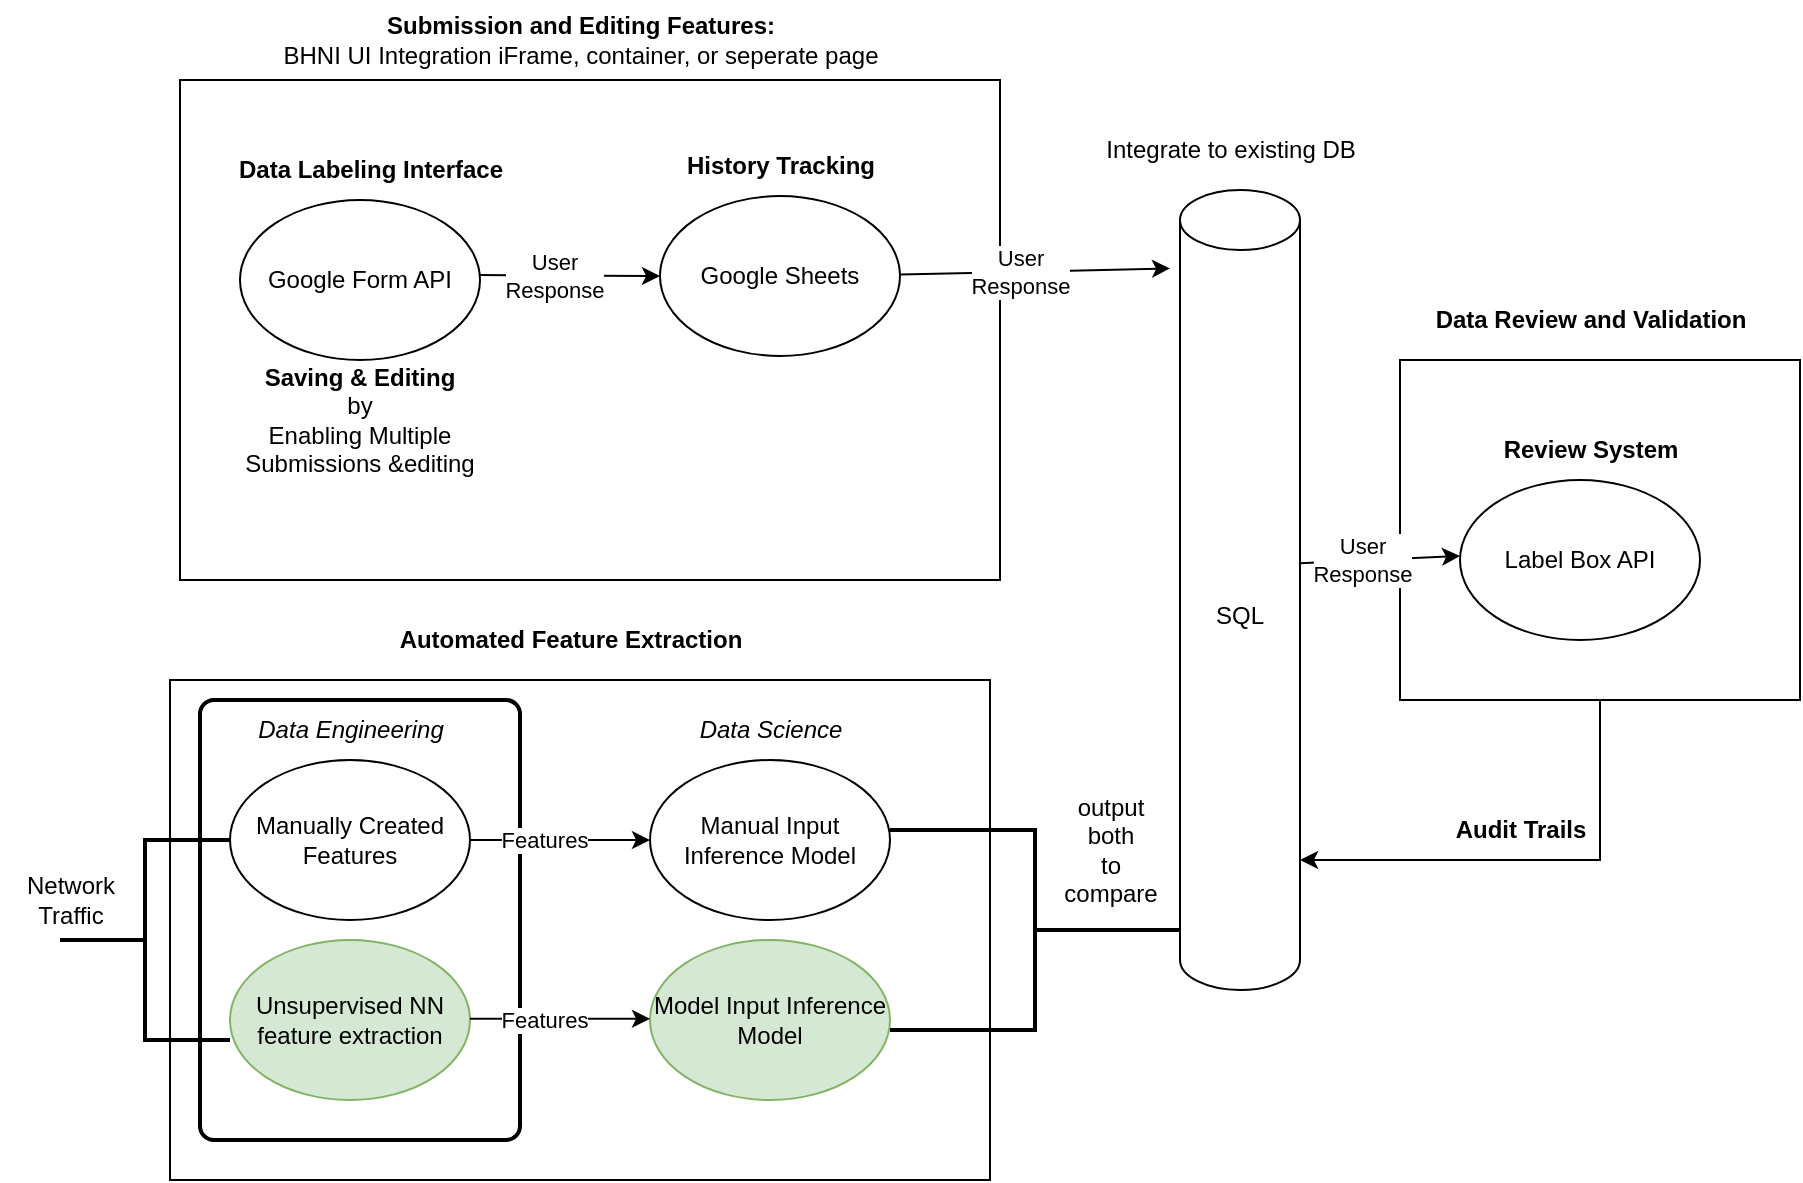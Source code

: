 <mxfile version="24.3.0" type="github">
  <diagram name="Page-1" id="hcnmkAo3jxzkFrPqAq6J">
    <mxGraphModel dx="1363" dy="729" grid="1" gridSize="10" guides="1" tooltips="1" connect="1" arrows="1" fold="1" page="1" pageScale="1" pageWidth="850" pageHeight="1100" math="0" shadow="0">
      <root>
        <mxCell id="0" />
        <mxCell id="1" parent="0" />
        <mxCell id="d7Vhry_FzX0OIjKcNef5-62" style="edgeStyle=orthogonalEdgeStyle;rounded=0;orthogonalLoop=1;jettySize=auto;html=1;" edge="1" parent="1" source="d7Vhry_FzX0OIjKcNef5-34" target="d7Vhry_FzX0OIjKcNef5-47">
          <mxGeometry relative="1" as="geometry">
            <mxPoint x="730" y="460" as="targetPoint" />
            <Array as="points">
              <mxPoint x="800" y="450" />
            </Array>
          </mxGeometry>
        </mxCell>
        <mxCell id="d7Vhry_FzX0OIjKcNef5-34" value="" style="rounded=0;whiteSpace=wrap;html=1;" vertex="1" parent="1">
          <mxGeometry x="700" y="200" width="200" height="170" as="geometry" />
        </mxCell>
        <mxCell id="d7Vhry_FzX0OIjKcNef5-14" value="" style="rounded=0;whiteSpace=wrap;html=1;" vertex="1" parent="1">
          <mxGeometry x="85" y="360" width="410" height="250" as="geometry" />
        </mxCell>
        <mxCell id="d7Vhry_FzX0OIjKcNef5-29" value="" style="rounded=1;whiteSpace=wrap;html=1;absoluteArcSize=1;arcSize=14;strokeWidth=2;" vertex="1" parent="1">
          <mxGeometry x="100" y="370" width="160" height="220" as="geometry" />
        </mxCell>
        <mxCell id="d7Vhry_FzX0OIjKcNef5-5" value="" style="rounded=0;whiteSpace=wrap;html=1;" vertex="1" parent="1">
          <mxGeometry x="90" y="60" width="410" height="250" as="geometry" />
        </mxCell>
        <mxCell id="d7Vhry_FzX0OIjKcNef5-1" value="&lt;b&gt;Data Labeling Interface&lt;/b&gt;" style="text;html=1;align=center;verticalAlign=middle;resizable=0;points=[];autosize=1;strokeColor=none;fillColor=none;" vertex="1" parent="1">
          <mxGeometry x="105" y="90" width="160" height="30" as="geometry" />
        </mxCell>
        <mxCell id="d7Vhry_FzX0OIjKcNef5-2" value="Google Form API" style="ellipse;whiteSpace=wrap;html=1;" vertex="1" parent="1">
          <mxGeometry x="120" y="120" width="120" height="80" as="geometry" />
        </mxCell>
        <mxCell id="d7Vhry_FzX0OIjKcNef5-3" value="&lt;b&gt;History Tracking&lt;/b&gt;" style="text;html=1;align=center;verticalAlign=middle;resizable=0;points=[];autosize=1;strokeColor=none;fillColor=none;" vertex="1" parent="1">
          <mxGeometry x="330" y="88" width="120" height="30" as="geometry" />
        </mxCell>
        <mxCell id="d7Vhry_FzX0OIjKcNef5-4" value="Google Sheets" style="ellipse;whiteSpace=wrap;html=1;" vertex="1" parent="1">
          <mxGeometry x="330" y="118" width="120" height="80" as="geometry" />
        </mxCell>
        <mxCell id="d7Vhry_FzX0OIjKcNef5-6" value="&lt;b&gt;Submission and Editing Features:&lt;/b&gt;&lt;div&gt;BHNI UI Integration iFrame, container, or seperate page&lt;/div&gt;" style="text;html=1;align=center;verticalAlign=middle;resizable=0;points=[];autosize=1;strokeColor=none;fillColor=none;" vertex="1" parent="1">
          <mxGeometry x="130" y="20" width="320" height="40" as="geometry" />
        </mxCell>
        <mxCell id="d7Vhry_FzX0OIjKcNef5-8" value="" style="endArrow=classic;html=1;rounded=0;entryX=0;entryY=0.5;entryDx=0;entryDy=0;" edge="1" parent="1" target="d7Vhry_FzX0OIjKcNef5-4">
          <mxGeometry relative="1" as="geometry">
            <mxPoint x="240" y="157.5" as="sourcePoint" />
            <mxPoint x="300" y="158" as="targetPoint" />
          </mxGeometry>
        </mxCell>
        <mxCell id="d7Vhry_FzX0OIjKcNef5-11" value="User&lt;div&gt;Response&lt;/div&gt;" style="edgeLabel;html=1;align=center;verticalAlign=middle;resizable=0;points=[];" vertex="1" connectable="0" parent="d7Vhry_FzX0OIjKcNef5-8">
          <mxGeometry x="0.055" y="-1" relative="1" as="geometry">
            <mxPoint x="-11" y="-1" as="offset" />
          </mxGeometry>
        </mxCell>
        <mxCell id="d7Vhry_FzX0OIjKcNef5-12" value="&lt;b&gt;Saving &amp;amp; Editing&lt;/b&gt;&lt;div&gt;by&lt;/div&gt;&lt;div&gt;Enabling Multiple Submissions &amp;amp;editing&lt;/div&gt;" style="text;html=1;align=center;verticalAlign=middle;whiteSpace=wrap;rounded=0;" vertex="1" parent="1">
          <mxGeometry x="120" y="200" width="120" height="60" as="geometry" />
        </mxCell>
        <mxCell id="d7Vhry_FzX0OIjKcNef5-15" value="&lt;i&gt;Data Engineering&lt;/i&gt;" style="text;html=1;align=center;verticalAlign=middle;resizable=0;points=[];autosize=1;strokeColor=none;fillColor=none;" vertex="1" parent="1">
          <mxGeometry x="115" y="370" width="120" height="30" as="geometry" />
        </mxCell>
        <mxCell id="d7Vhry_FzX0OIjKcNef5-16" value="Manually Created Features" style="ellipse;whiteSpace=wrap;html=1;" vertex="1" parent="1">
          <mxGeometry x="115" y="400" width="120" height="80" as="geometry" />
        </mxCell>
        <mxCell id="d7Vhry_FzX0OIjKcNef5-17" value="&lt;i&gt;Data Science&lt;/i&gt;" style="text;html=1;align=center;verticalAlign=middle;resizable=0;points=[];autosize=1;strokeColor=none;fillColor=none;" vertex="1" parent="1">
          <mxGeometry x="340" y="370" width="90" height="30" as="geometry" />
        </mxCell>
        <mxCell id="d7Vhry_FzX0OIjKcNef5-18" value="Manual Input Inference Model" style="ellipse;whiteSpace=wrap;html=1;" vertex="1" parent="1">
          <mxGeometry x="325" y="400" width="120" height="80" as="geometry" />
        </mxCell>
        <mxCell id="d7Vhry_FzX0OIjKcNef5-19" value="&lt;b&gt;Automated Feature Extraction&lt;/b&gt;" style="text;html=1;align=center;verticalAlign=middle;resizable=0;points=[];autosize=1;strokeColor=none;fillColor=none;" vertex="1" parent="1">
          <mxGeometry x="190" y="325" width="190" height="30" as="geometry" />
        </mxCell>
        <mxCell id="d7Vhry_FzX0OIjKcNef5-20" value="" style="endArrow=classic;html=1;rounded=0;entryX=0;entryY=0.5;entryDx=0;entryDy=0;exitX=1;exitY=0.5;exitDx=0;exitDy=0;" edge="1" parent="1" target="d7Vhry_FzX0OIjKcNef5-18" source="d7Vhry_FzX0OIjKcNef5-16">
          <mxGeometry relative="1" as="geometry">
            <mxPoint x="235" y="457.5" as="sourcePoint" />
            <mxPoint x="295" y="458" as="targetPoint" />
          </mxGeometry>
        </mxCell>
        <mxCell id="d7Vhry_FzX0OIjKcNef5-21" value="Features" style="edgeLabel;html=1;align=center;verticalAlign=middle;resizable=0;points=[];" vertex="1" connectable="0" parent="d7Vhry_FzX0OIjKcNef5-20">
          <mxGeometry x="0.055" y="-1" relative="1" as="geometry">
            <mxPoint x="-11" y="-1" as="offset" />
          </mxGeometry>
        </mxCell>
        <mxCell id="d7Vhry_FzX0OIjKcNef5-26" value="Unsupervised NN feature extraction" style="ellipse;whiteSpace=wrap;html=1;fillColor=#d5e8d4;strokeColor=#82b366;" vertex="1" parent="1">
          <mxGeometry x="115" y="490" width="120" height="80" as="geometry" />
        </mxCell>
        <mxCell id="d7Vhry_FzX0OIjKcNef5-27" value="" style="strokeWidth=2;html=1;shape=mxgraph.flowchart.annotation_2;align=left;labelPosition=right;pointerEvents=1;" vertex="1" parent="1">
          <mxGeometry x="30" y="440" width="85" height="100" as="geometry" />
        </mxCell>
        <mxCell id="d7Vhry_FzX0OIjKcNef5-28" value="Network&lt;div&gt;Traffic&lt;/div&gt;" style="text;html=1;align=center;verticalAlign=middle;resizable=0;points=[];autosize=1;strokeColor=none;fillColor=none;" vertex="1" parent="1">
          <mxGeometry y="450" width="70" height="40" as="geometry" />
        </mxCell>
        <mxCell id="d7Vhry_FzX0OIjKcNef5-30" value="Model Input Inference Model" style="ellipse;whiteSpace=wrap;html=1;fillColor=#d5e8d4;strokeColor=#82b366;" vertex="1" parent="1">
          <mxGeometry x="325" y="490" width="120" height="80" as="geometry" />
        </mxCell>
        <mxCell id="d7Vhry_FzX0OIjKcNef5-31" value="" style="endArrow=classic;html=1;rounded=0;entryX=0;entryY=0.5;entryDx=0;entryDy=0;exitX=1;exitY=0.5;exitDx=0;exitDy=0;" edge="1" parent="1">
          <mxGeometry relative="1" as="geometry">
            <mxPoint x="235" y="529.41" as="sourcePoint" />
            <mxPoint x="325" y="529.41" as="targetPoint" />
          </mxGeometry>
        </mxCell>
        <mxCell id="d7Vhry_FzX0OIjKcNef5-32" value="Features" style="edgeLabel;html=1;align=center;verticalAlign=middle;resizable=0;points=[];" vertex="1" connectable="0" parent="d7Vhry_FzX0OIjKcNef5-31">
          <mxGeometry x="0.055" y="-1" relative="1" as="geometry">
            <mxPoint x="-11" y="-1" as="offset" />
          </mxGeometry>
        </mxCell>
        <mxCell id="d7Vhry_FzX0OIjKcNef5-33" value="" style="strokeWidth=2;html=1;shape=mxgraph.flowchart.annotation_2;align=left;labelPosition=right;pointerEvents=1;rotation=-180;" vertex="1" parent="1">
          <mxGeometry x="445" y="435" width="145" height="100" as="geometry" />
        </mxCell>
        <mxCell id="d7Vhry_FzX0OIjKcNef5-35" value="&lt;b&gt;Review System&lt;/b&gt;" style="text;html=1;align=center;verticalAlign=middle;resizable=0;points=[];autosize=1;strokeColor=none;fillColor=none;" vertex="1" parent="1">
          <mxGeometry x="740" y="230" width="110" height="30" as="geometry" />
        </mxCell>
        <mxCell id="d7Vhry_FzX0OIjKcNef5-36" value="Label Box API" style="ellipse;whiteSpace=wrap;html=1;" vertex="1" parent="1">
          <mxGeometry x="730" y="260" width="120" height="80" as="geometry" />
        </mxCell>
        <mxCell id="d7Vhry_FzX0OIjKcNef5-37" value="&lt;b&gt;Audit Trails&lt;/b&gt;" style="text;html=1;align=center;verticalAlign=middle;resizable=0;points=[];autosize=1;strokeColor=none;fillColor=none;" vertex="1" parent="1">
          <mxGeometry x="715" y="420" width="90" height="30" as="geometry" />
        </mxCell>
        <mxCell id="d7Vhry_FzX0OIjKcNef5-39" value="&lt;b&gt;Data Review and Validation&lt;/b&gt;" style="text;html=1;align=center;verticalAlign=middle;resizable=0;points=[];autosize=1;strokeColor=none;fillColor=none;" vertex="1" parent="1">
          <mxGeometry x="705" y="165" width="180" height="30" as="geometry" />
        </mxCell>
        <mxCell id="d7Vhry_FzX0OIjKcNef5-43" value="output&lt;div&gt;both&lt;/div&gt;&lt;div&gt;to&lt;/div&gt;&lt;div&gt;compare&lt;/div&gt;" style="text;html=1;align=center;verticalAlign=middle;resizable=0;points=[];autosize=1;strokeColor=none;fillColor=none;" vertex="1" parent="1">
          <mxGeometry x="520" y="410" width="70" height="70" as="geometry" />
        </mxCell>
        <mxCell id="d7Vhry_FzX0OIjKcNef5-44" value="" style="endArrow=classic;html=1;rounded=0;entryX=-0.083;entryY=0.098;entryDx=0;entryDy=0;entryPerimeter=0;" edge="1" parent="1" target="d7Vhry_FzX0OIjKcNef5-47">
          <mxGeometry relative="1" as="geometry">
            <mxPoint x="450" y="157.29" as="sourcePoint" />
            <mxPoint x="620" y="158" as="targetPoint" />
          </mxGeometry>
        </mxCell>
        <mxCell id="d7Vhry_FzX0OIjKcNef5-45" value="User&lt;div&gt;Response&lt;/div&gt;" style="edgeLabel;html=1;align=center;verticalAlign=middle;resizable=0;points=[];" vertex="1" connectable="0" parent="d7Vhry_FzX0OIjKcNef5-44">
          <mxGeometry x="0.055" y="-1" relative="1" as="geometry">
            <mxPoint x="-11" y="-1" as="offset" />
          </mxGeometry>
        </mxCell>
        <mxCell id="d7Vhry_FzX0OIjKcNef5-47" value="SQL" style="shape=cylinder3;whiteSpace=wrap;html=1;boundedLbl=1;backgroundOutline=1;size=15;" vertex="1" parent="1">
          <mxGeometry x="590" y="115" width="60" height="400" as="geometry" />
        </mxCell>
        <mxCell id="d7Vhry_FzX0OIjKcNef5-55" value="" style="endArrow=classic;html=1;rounded=0;" edge="1" parent="1">
          <mxGeometry relative="1" as="geometry">
            <mxPoint x="650" y="301.65" as="sourcePoint" />
            <mxPoint x="730" y="298" as="targetPoint" />
          </mxGeometry>
        </mxCell>
        <mxCell id="d7Vhry_FzX0OIjKcNef5-56" value="User&lt;div&gt;Response&lt;/div&gt;" style="edgeLabel;html=1;align=center;verticalAlign=middle;resizable=0;points=[];" vertex="1" connectable="0" parent="d7Vhry_FzX0OIjKcNef5-55">
          <mxGeometry x="0.055" y="-1" relative="1" as="geometry">
            <mxPoint x="-11" y="-1" as="offset" />
          </mxGeometry>
        </mxCell>
        <mxCell id="d7Vhry_FzX0OIjKcNef5-64" value="Integrate to existing DB" style="text;html=1;align=center;verticalAlign=middle;resizable=0;points=[];autosize=1;strokeColor=none;fillColor=none;" vertex="1" parent="1">
          <mxGeometry x="540" y="80" width="150" height="30" as="geometry" />
        </mxCell>
      </root>
    </mxGraphModel>
  </diagram>
</mxfile>
